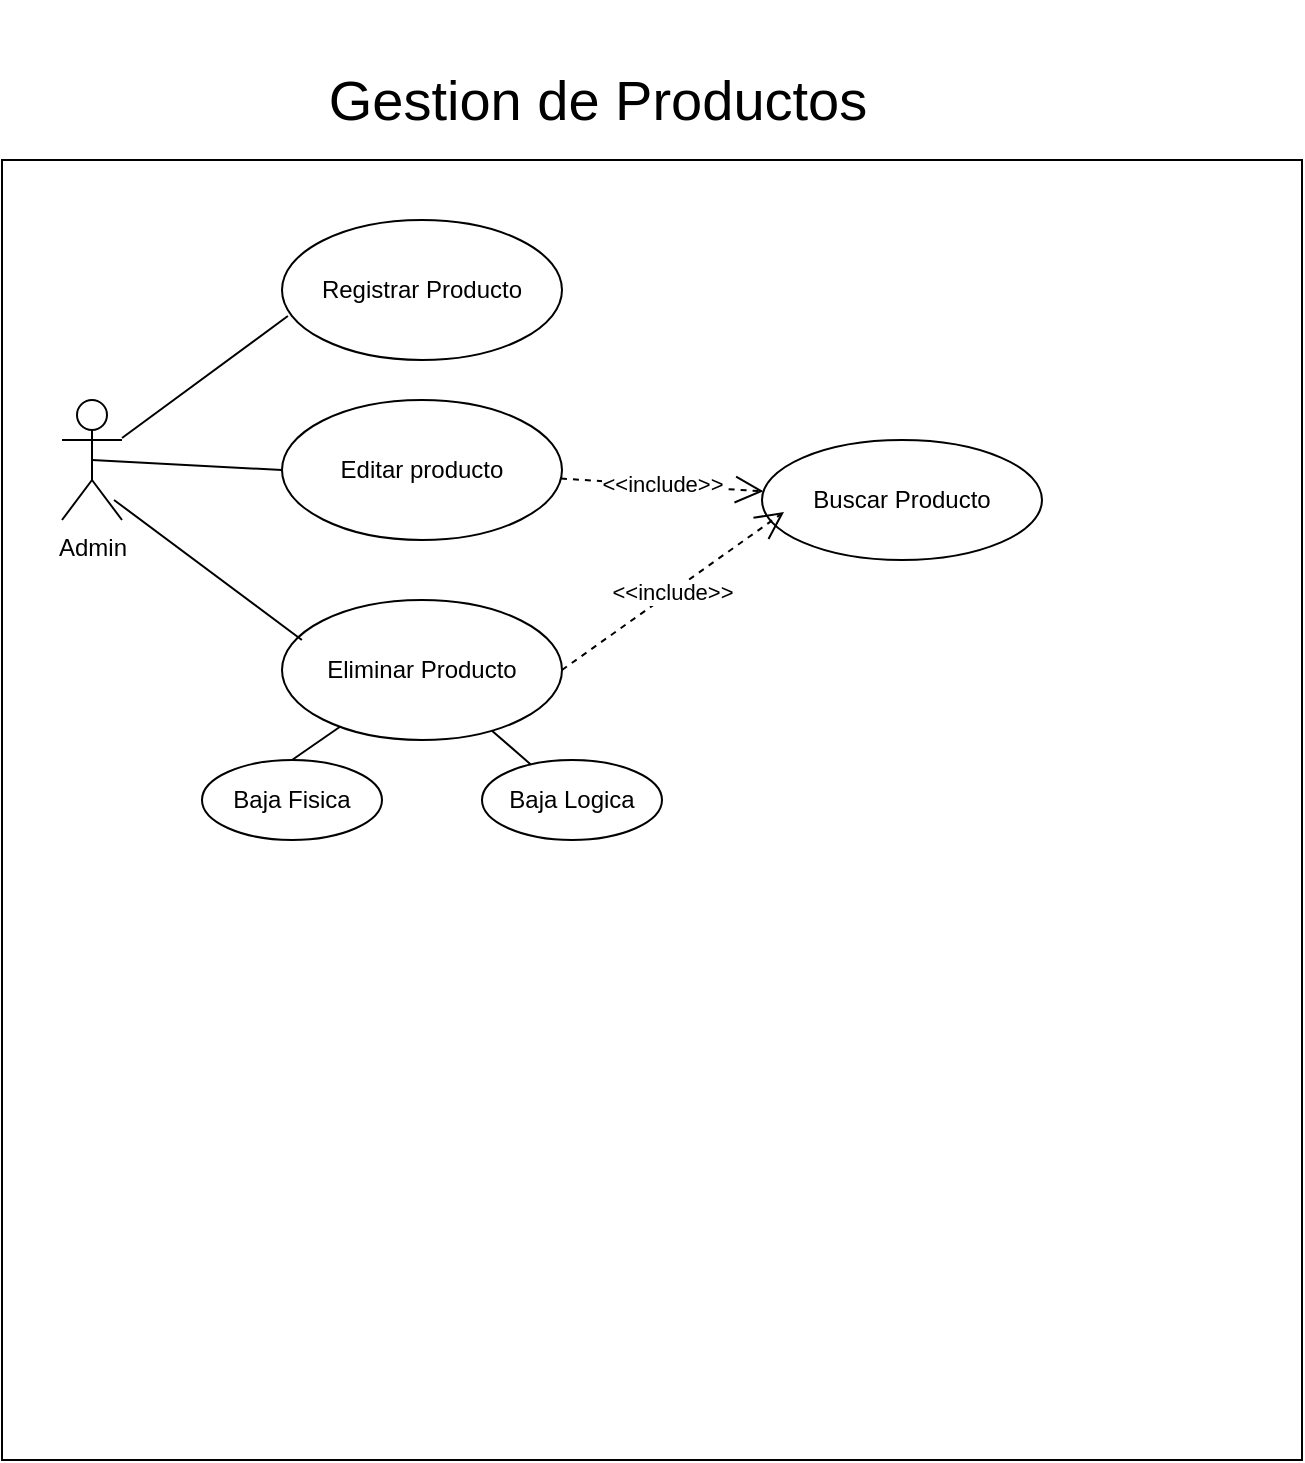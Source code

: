 <mxfile version="22.0.8" type="github">
  <diagram name="Página-1" id="6EjjrTVFEm6qe1ew8q8Y">
    <mxGraphModel dx="880" dy="1647" grid="1" gridSize="10" guides="1" tooltips="1" connect="1" arrows="1" fold="1" page="1" pageScale="1" pageWidth="827" pageHeight="1169" math="0" shadow="0">
      <root>
        <mxCell id="0" />
        <mxCell id="1" parent="0" />
        <mxCell id="fCK78SXwBXorTyQpff8O-11" value="&lt;font style=&quot;font-size: 28px;&quot;&gt;Gestion de Productos&lt;/font&gt;" style="text;html=1;strokeColor=none;fillColor=none;align=center;verticalAlign=middle;whiteSpace=wrap;rounded=0;" vertex="1" parent="1">
          <mxGeometry x="210" y="-30" width="316" height="100" as="geometry" />
        </mxCell>
        <mxCell id="fCK78SXwBXorTyQpff8O-12" value="" style="whiteSpace=wrap;html=1;aspect=fixed;" vertex="1" parent="1">
          <mxGeometry x="70" y="50" width="650" height="650" as="geometry" />
        </mxCell>
        <mxCell id="fCK78SXwBXorTyQpff8O-13" value="Admin" style="shape=umlActor;verticalLabelPosition=bottom;verticalAlign=top;html=1;" vertex="1" parent="1">
          <mxGeometry x="100" y="170" width="30" height="60" as="geometry" />
        </mxCell>
        <mxCell id="fCK78SXwBXorTyQpff8O-14" value="Registrar Producto" style="ellipse;whiteSpace=wrap;html=1;" vertex="1" parent="1">
          <mxGeometry x="210" y="80" width="140" height="70" as="geometry" />
        </mxCell>
        <mxCell id="fCK78SXwBXorTyQpff8O-15" value="Editar producto" style="ellipse;whiteSpace=wrap;html=1;" vertex="1" parent="1">
          <mxGeometry x="210" y="170" width="140" height="70" as="geometry" />
        </mxCell>
        <mxCell id="fCK78SXwBXorTyQpff8O-16" value="Eliminar Producto" style="ellipse;whiteSpace=wrap;html=1;" vertex="1" parent="1">
          <mxGeometry x="210" y="270" width="140" height="70" as="geometry" />
        </mxCell>
        <mxCell id="fCK78SXwBXorTyQpff8O-17" value="Baja Logica" style="ellipse;whiteSpace=wrap;html=1;" vertex="1" parent="1">
          <mxGeometry x="310" y="350" width="90" height="40" as="geometry" />
        </mxCell>
        <mxCell id="fCK78SXwBXorTyQpff8O-18" value="Baja Fisica" style="ellipse;whiteSpace=wrap;html=1;" vertex="1" parent="1">
          <mxGeometry x="170" y="350" width="90" height="40" as="geometry" />
        </mxCell>
        <mxCell id="fCK78SXwBXorTyQpff8O-19" value="" style="endArrow=none;html=1;rounded=0;entryX=0.021;entryY=0.686;entryDx=0;entryDy=0;entryPerimeter=0;" edge="1" parent="1" source="fCK78SXwBXorTyQpff8O-13" target="fCK78SXwBXorTyQpff8O-14">
          <mxGeometry width="50" height="50" relative="1" as="geometry">
            <mxPoint x="460" y="300" as="sourcePoint" />
            <mxPoint x="510" y="250" as="targetPoint" />
          </mxGeometry>
        </mxCell>
        <mxCell id="fCK78SXwBXorTyQpff8O-20" value="" style="endArrow=none;html=1;rounded=0;entryX=0;entryY=0.5;entryDx=0;entryDy=0;exitX=0.5;exitY=0.5;exitDx=0;exitDy=0;exitPerimeter=0;" edge="1" parent="1" source="fCK78SXwBXorTyQpff8O-13" target="fCK78SXwBXorTyQpff8O-15">
          <mxGeometry width="50" height="50" relative="1" as="geometry">
            <mxPoint x="460" y="300" as="sourcePoint" />
            <mxPoint x="510" y="250" as="targetPoint" />
          </mxGeometry>
        </mxCell>
        <mxCell id="fCK78SXwBXorTyQpff8O-21" value="" style="endArrow=none;html=1;rounded=0;entryX=0.867;entryY=0.833;entryDx=0;entryDy=0;entryPerimeter=0;exitX=0.071;exitY=0.286;exitDx=0;exitDy=0;exitPerimeter=0;" edge="1" parent="1" source="fCK78SXwBXorTyQpff8O-16" target="fCK78SXwBXorTyQpff8O-13">
          <mxGeometry width="50" height="50" relative="1" as="geometry">
            <mxPoint x="390" y="280" as="sourcePoint" />
            <mxPoint x="440" y="230" as="targetPoint" />
          </mxGeometry>
        </mxCell>
        <mxCell id="fCK78SXwBXorTyQpff8O-22" value="" style="endArrow=none;html=1;rounded=0;exitX=0.5;exitY=0;exitDx=0;exitDy=0;" edge="1" parent="1" source="fCK78SXwBXorTyQpff8O-18" target="fCK78SXwBXorTyQpff8O-16">
          <mxGeometry width="50" height="50" relative="1" as="geometry">
            <mxPoint x="390" y="280" as="sourcePoint" />
            <mxPoint x="440" y="230" as="targetPoint" />
          </mxGeometry>
        </mxCell>
        <mxCell id="fCK78SXwBXorTyQpff8O-23" value="" style="endArrow=none;html=1;rounded=0;" edge="1" parent="1" source="fCK78SXwBXorTyQpff8O-17" target="fCK78SXwBXorTyQpff8O-16">
          <mxGeometry width="50" height="50" relative="1" as="geometry">
            <mxPoint x="390" y="280" as="sourcePoint" />
            <mxPoint x="440" y="230" as="targetPoint" />
          </mxGeometry>
        </mxCell>
        <mxCell id="fCK78SXwBXorTyQpff8O-24" value="Buscar Producto" style="ellipse;whiteSpace=wrap;html=1;" vertex="1" parent="1">
          <mxGeometry x="450" y="190" width="140" height="60" as="geometry" />
        </mxCell>
        <mxCell id="fCK78SXwBXorTyQpff8O-25" value="&amp;lt;&amp;lt;include&amp;gt;&amp;gt;" style="endArrow=open;endSize=12;dashed=1;html=1;rounded=0;" edge="1" parent="1" source="fCK78SXwBXorTyQpff8O-15" target="fCK78SXwBXorTyQpff8O-24">
          <mxGeometry width="160" relative="1" as="geometry">
            <mxPoint x="330" y="260" as="sourcePoint" />
            <mxPoint x="490" y="260" as="targetPoint" />
          </mxGeometry>
        </mxCell>
        <mxCell id="fCK78SXwBXorTyQpff8O-27" value="&amp;lt;&amp;lt;include&amp;gt;&amp;gt;" style="endArrow=open;endSize=12;dashed=1;html=1;rounded=0;exitX=1;exitY=0.5;exitDx=0;exitDy=0;" edge="1" parent="1" source="fCK78SXwBXorTyQpff8O-16">
          <mxGeometry width="160" relative="1" as="geometry">
            <mxPoint x="360" y="219" as="sourcePoint" />
            <mxPoint x="461" y="226" as="targetPoint" />
          </mxGeometry>
        </mxCell>
      </root>
    </mxGraphModel>
  </diagram>
</mxfile>

